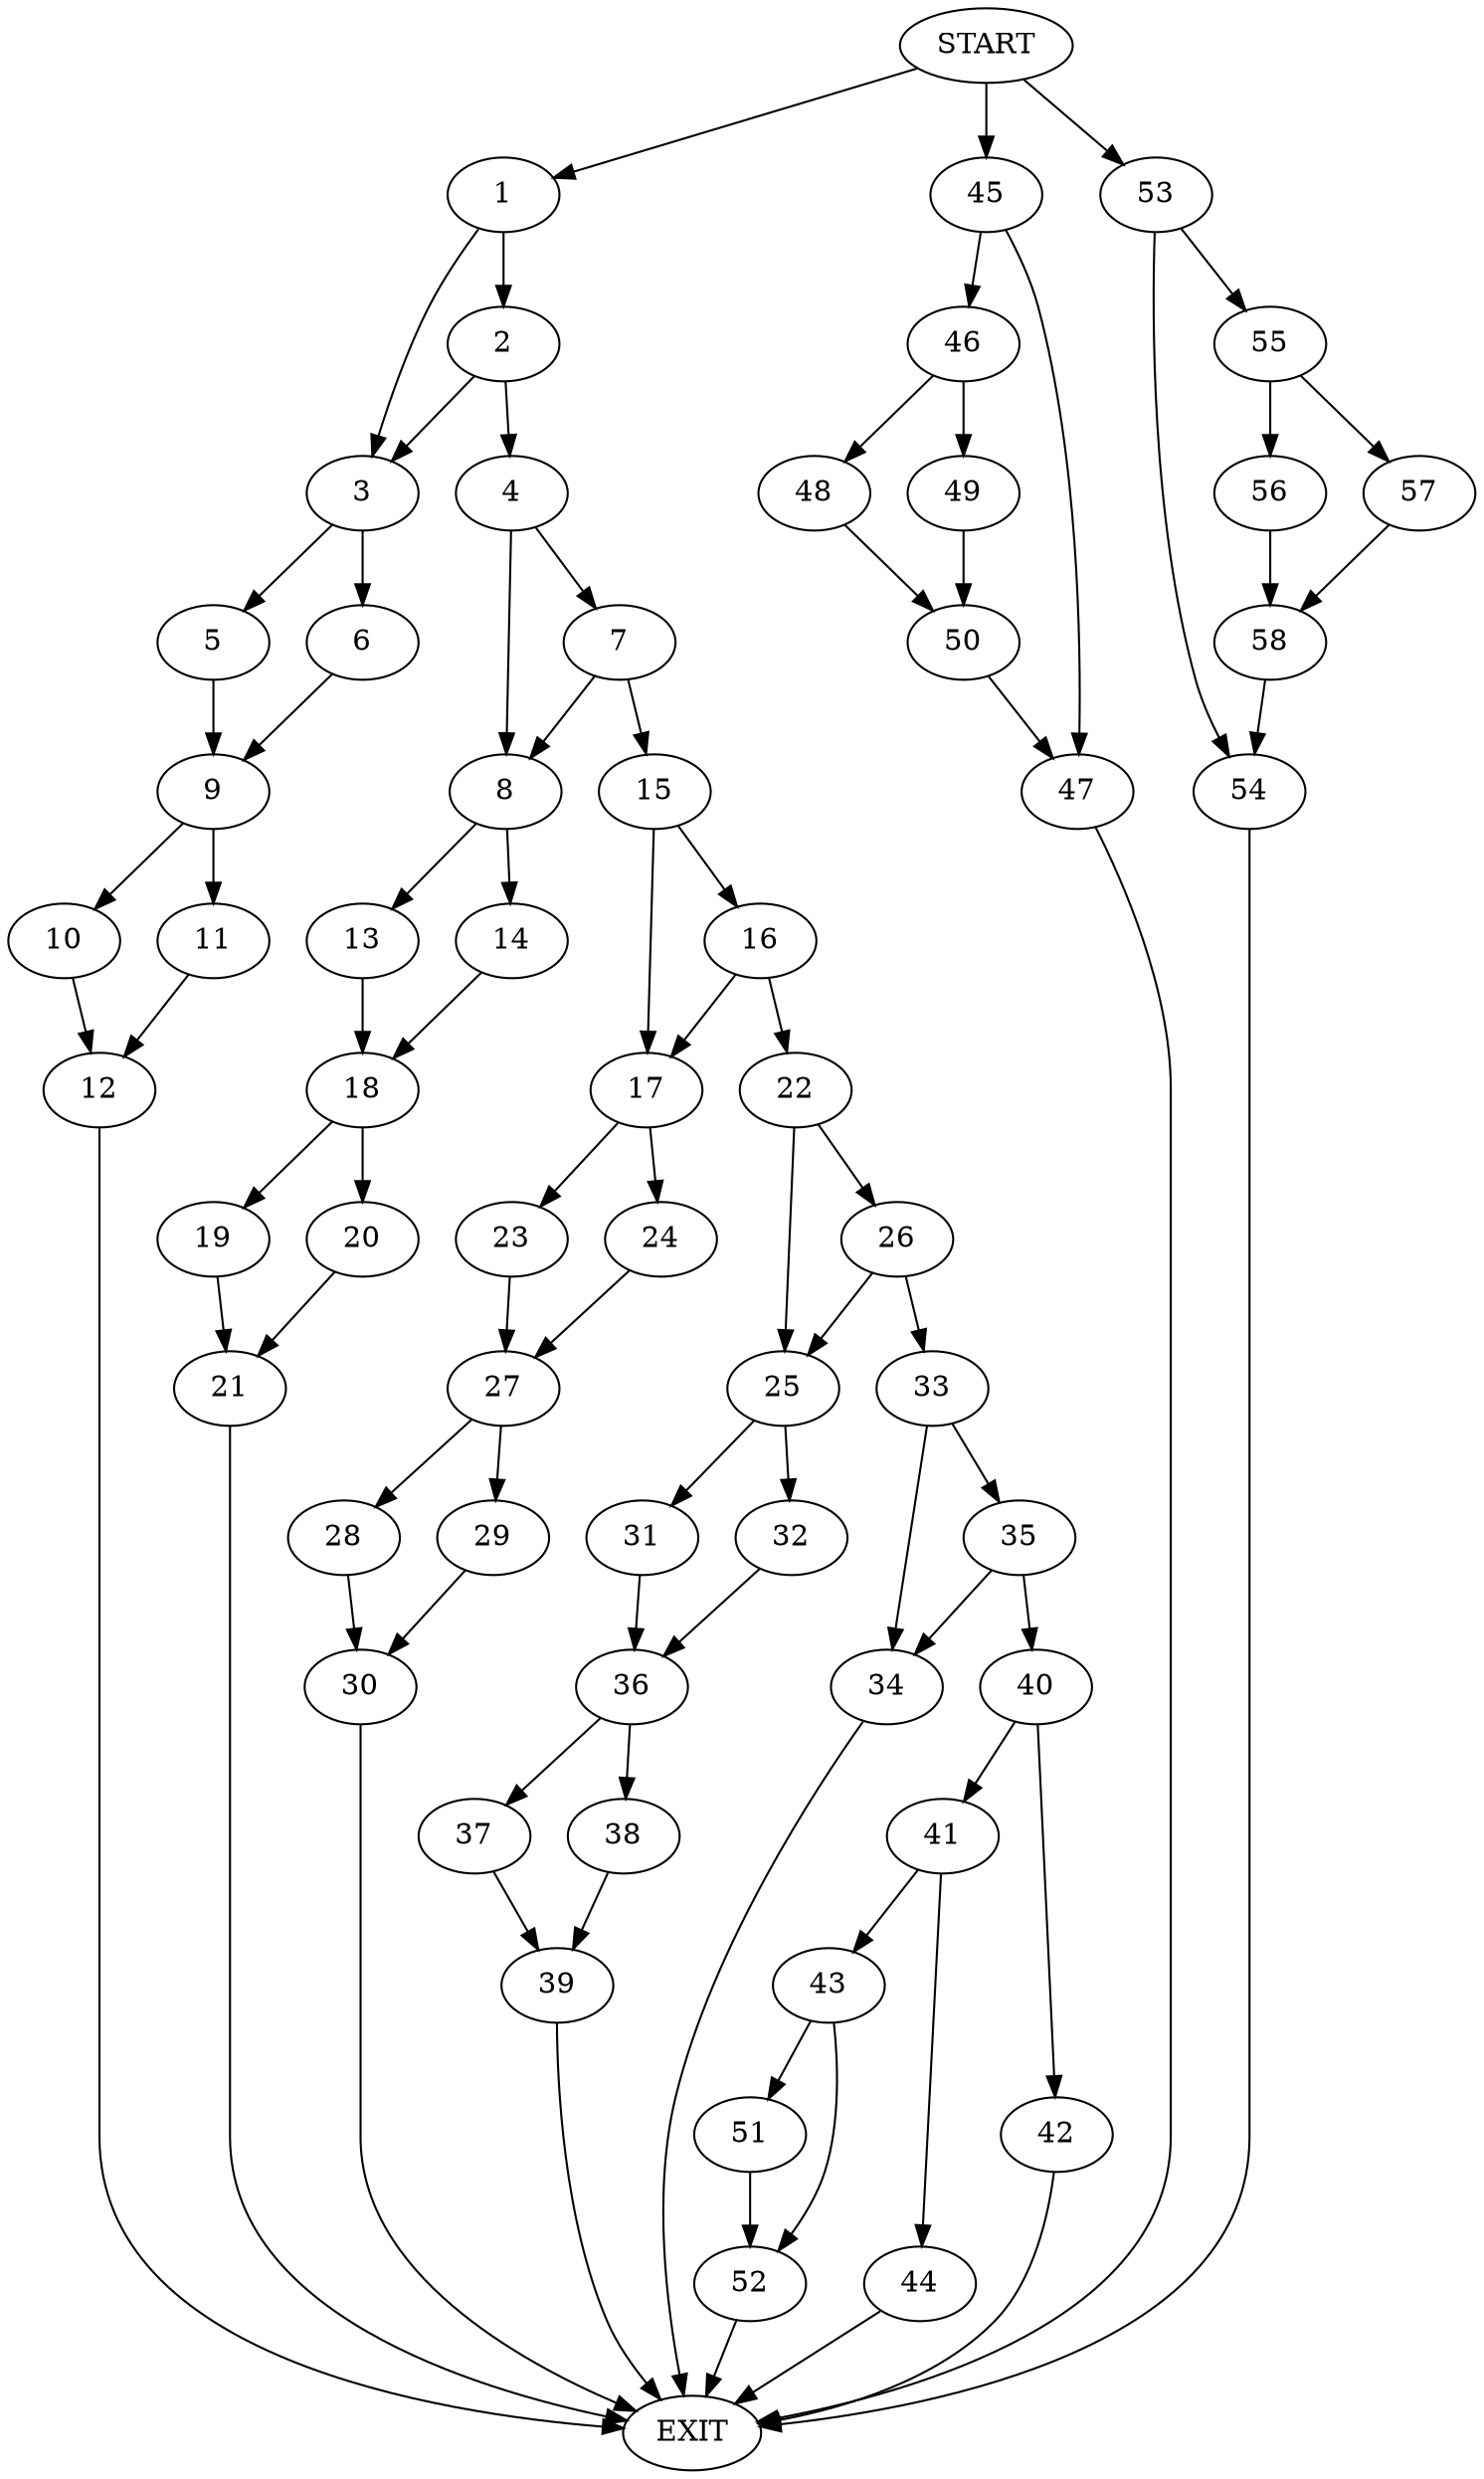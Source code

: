 digraph {
0 [label="START"]
59 [label="EXIT"]
0 -> 1
1 -> 2
1 -> 3
2 -> 4
2 -> 3
3 -> 5
3 -> 6
4 -> 7
4 -> 8
6 -> 9
5 -> 9
9 -> 10
9 -> 11
10 -> 12
11 -> 12
12 -> 59
8 -> 13
8 -> 14
7 -> 15
7 -> 8
15 -> 16
15 -> 17
13 -> 18
14 -> 18
18 -> 19
18 -> 20
19 -> 21
20 -> 21
21 -> 59
16 -> 17
16 -> 22
17 -> 23
17 -> 24
22 -> 25
22 -> 26
24 -> 27
23 -> 27
27 -> 28
27 -> 29
28 -> 30
29 -> 30
30 -> 59
25 -> 31
25 -> 32
26 -> 25
26 -> 33
33 -> 34
33 -> 35
32 -> 36
31 -> 36
36 -> 37
36 -> 38
37 -> 39
38 -> 39
39 -> 59
34 -> 59
35 -> 40
35 -> 34
40 -> 41
40 -> 42
41 -> 43
41 -> 44
42 -> 59
0 -> 45
45 -> 46
45 -> 47
46 -> 48
46 -> 49
47 -> 59
49 -> 50
48 -> 50
50 -> 47
43 -> 51
43 -> 52
44 -> 59
0 -> 53
53 -> 54
53 -> 55
54 -> 59
55 -> 56
55 -> 57
56 -> 58
57 -> 58
58 -> 54
51 -> 52
52 -> 59
}
